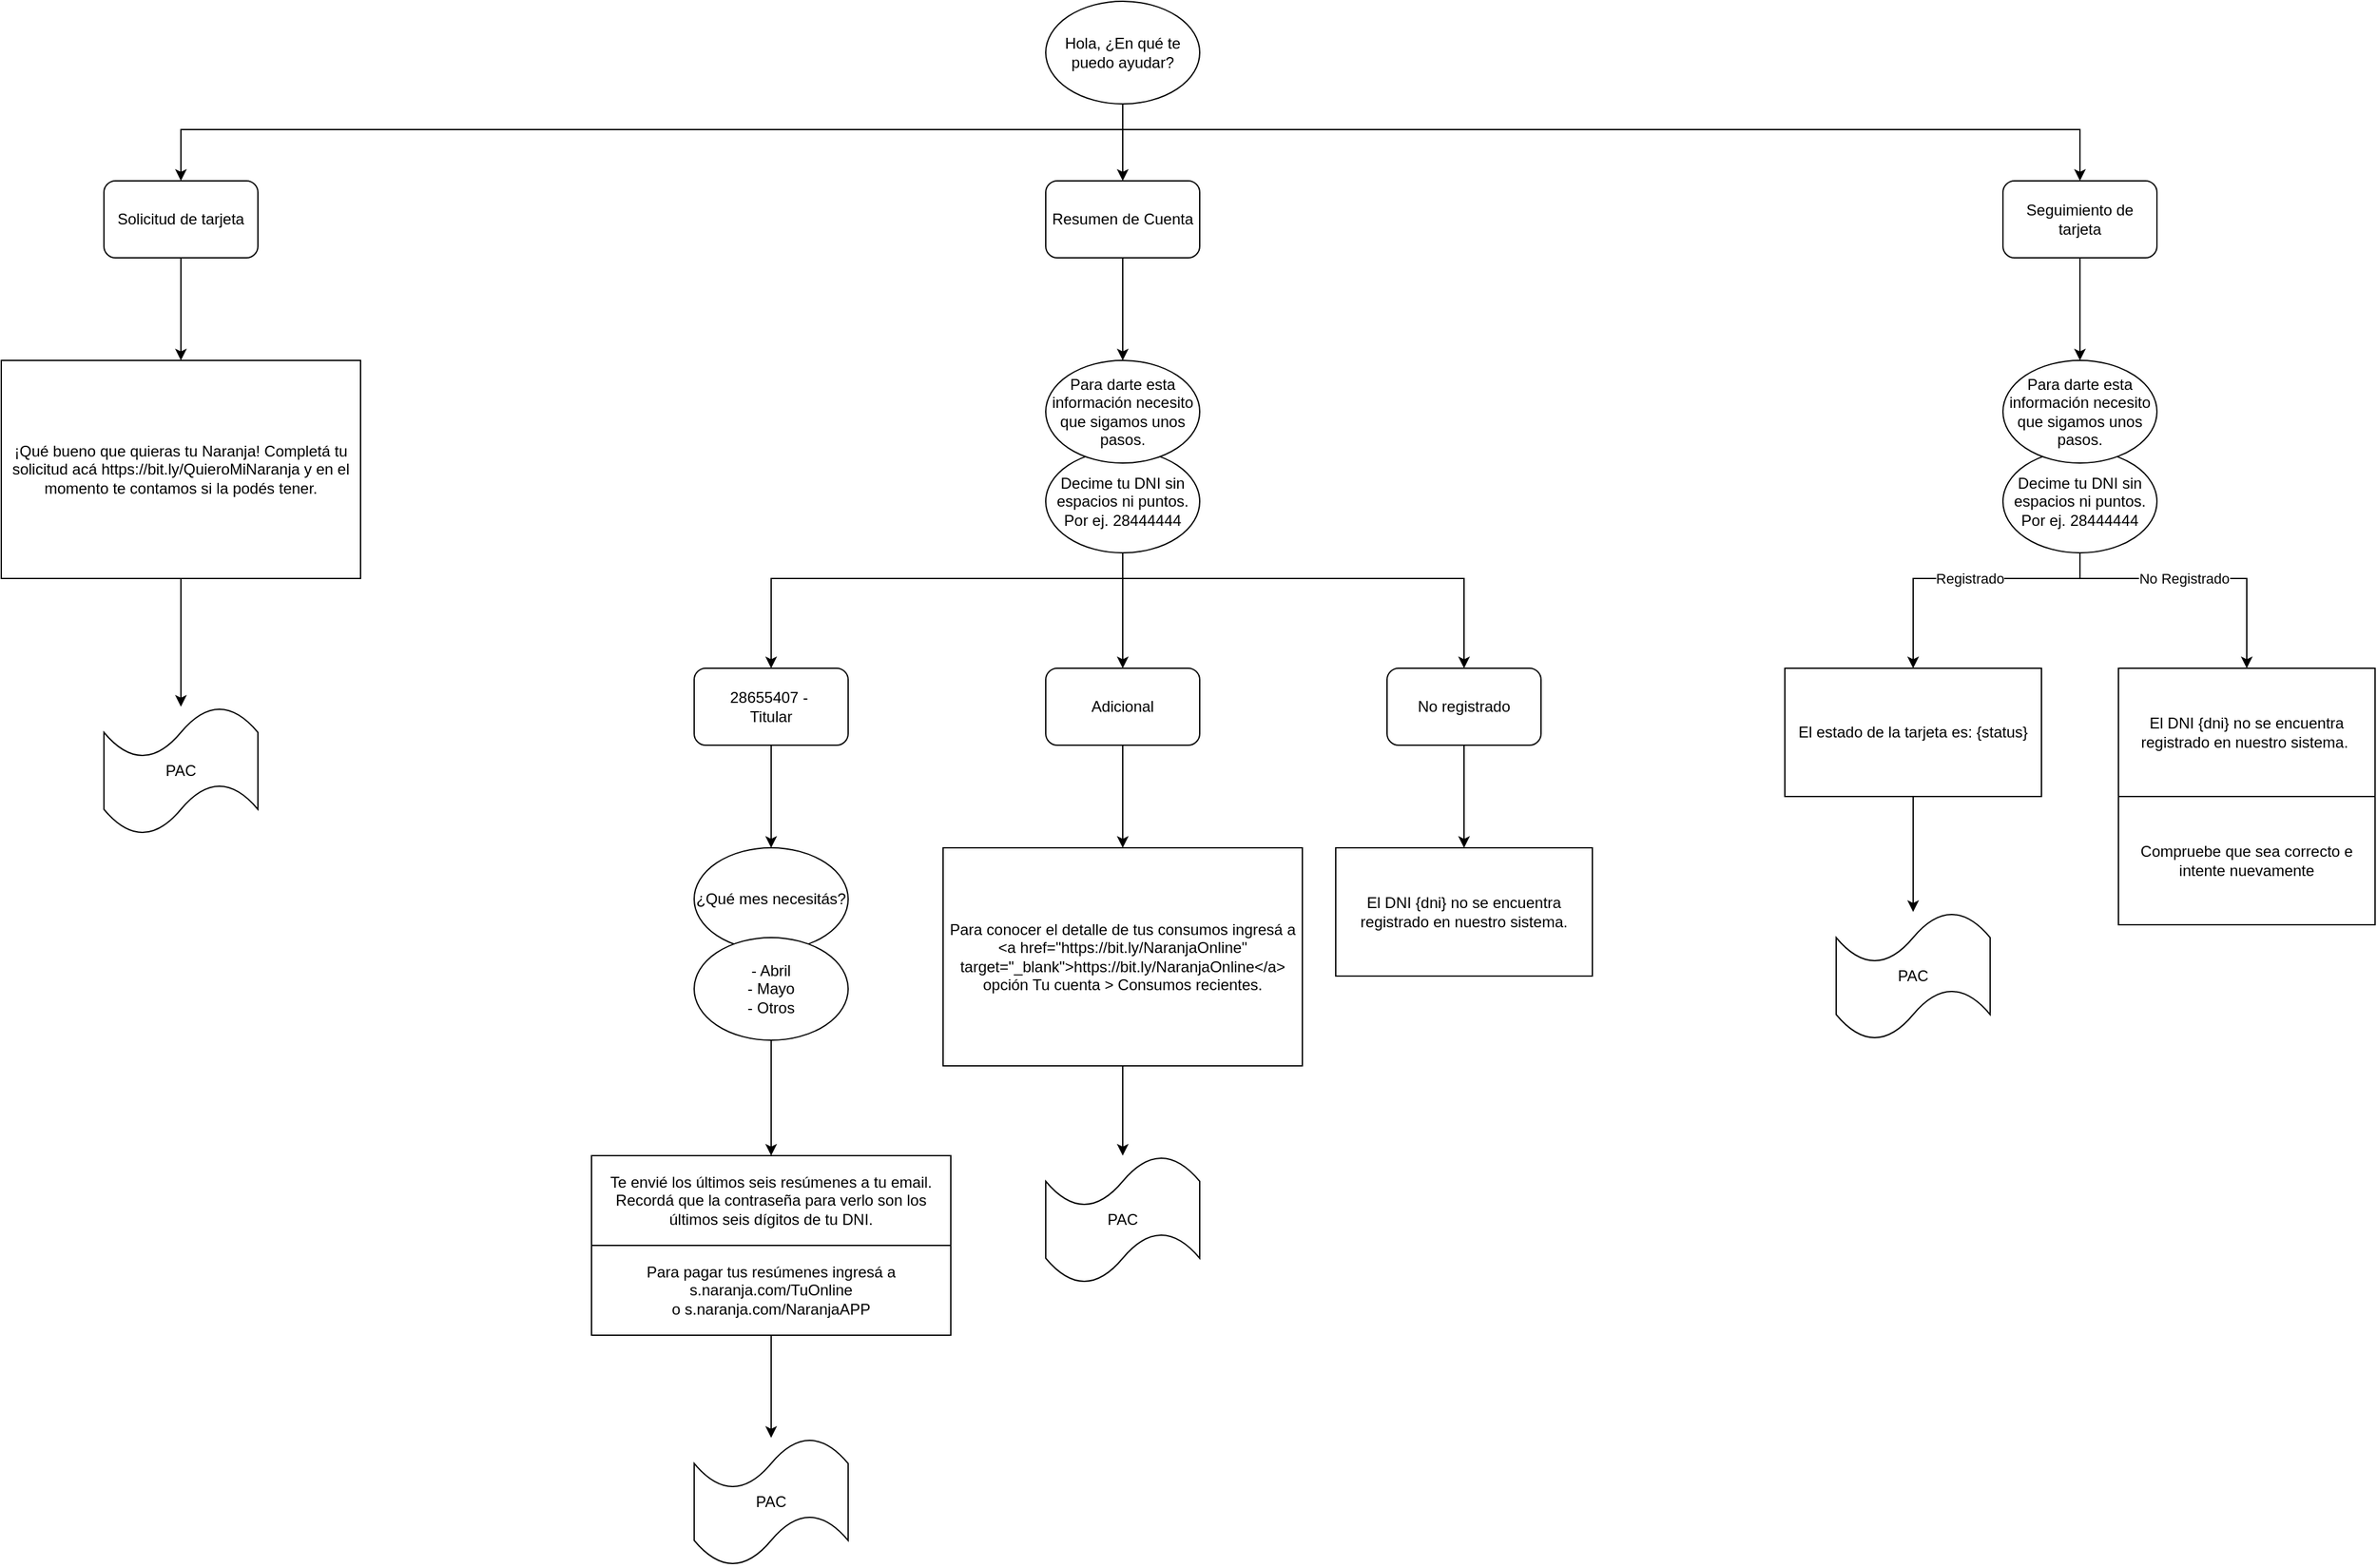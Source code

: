 <mxfile version="14.7.2" type="github">
  <diagram id="STw_41gi9h3a2NrgZt3Z" name="Intenciones">
    <mxGraphModel dx="2249" dy="833" grid="1" gridSize="10" guides="1" tooltips="1" connect="1" arrows="1" fold="1" page="1" pageScale="1" pageWidth="827" pageHeight="1169" math="0" shadow="0">
      <root>
        <mxCell id="0" />
        <mxCell id="1" parent="0" />
        <mxCell id="y1B0KtI4p2Kf77Tuc4uG-5" value="" style="edgeStyle=orthogonalEdgeStyle;rounded=0;orthogonalLoop=1;jettySize=auto;html=1;" parent="1" source="pdaAdz_XjBSu1e7UFX2R-1" target="y1B0KtI4p2Kf77Tuc4uG-1" edge="1">
          <mxGeometry relative="1" as="geometry" />
        </mxCell>
        <mxCell id="y1B0KtI4p2Kf77Tuc4uG-39" style="edgeStyle=orthogonalEdgeStyle;rounded=0;orthogonalLoop=1;jettySize=auto;html=1;entryX=0.5;entryY=0;entryDx=0;entryDy=0;" parent="1" source="pdaAdz_XjBSu1e7UFX2R-1" target="y1B0KtI4p2Kf77Tuc4uG-38" edge="1">
          <mxGeometry relative="1" as="geometry">
            <Array as="points">
              <mxPoint x="414" y="140" />
              <mxPoint x="1160" y="140" />
              <mxPoint x="1160" y="180" />
            </Array>
          </mxGeometry>
        </mxCell>
        <mxCell id="JrEHm9Qh_ha4KLBkT9_c-2" style="edgeStyle=orthogonalEdgeStyle;rounded=0;orthogonalLoop=1;jettySize=auto;html=1;" edge="1" parent="1" source="pdaAdz_XjBSu1e7UFX2R-1" target="JrEHm9Qh_ha4KLBkT9_c-1">
          <mxGeometry relative="1" as="geometry">
            <Array as="points">
              <mxPoint x="414" y="140" />
              <mxPoint x="-320" y="140" />
            </Array>
          </mxGeometry>
        </mxCell>
        <mxCell id="pdaAdz_XjBSu1e7UFX2R-1" value="Hola, ¿En qué te puedo ayudar?" style="ellipse;whiteSpace=wrap;html=1;" parent="1" vertex="1">
          <mxGeometry x="354" y="40" width="120" height="80" as="geometry" />
        </mxCell>
        <mxCell id="y1B0KtI4p2Kf77Tuc4uG-6" value="" style="edgeStyle=orthogonalEdgeStyle;rounded=0;orthogonalLoop=1;jettySize=auto;html=1;" parent="1" source="y1B0KtI4p2Kf77Tuc4uG-1" target="y1B0KtI4p2Kf77Tuc4uG-4" edge="1">
          <mxGeometry relative="1" as="geometry" />
        </mxCell>
        <mxCell id="y1B0KtI4p2Kf77Tuc4uG-1" value="Resumen de Cuenta" style="rounded=1;whiteSpace=wrap;html=1;" parent="1" vertex="1">
          <mxGeometry x="354" y="180" width="120" height="60" as="geometry" />
        </mxCell>
        <mxCell id="y1B0KtI4p2Kf77Tuc4uG-8" style="edgeStyle=orthogonalEdgeStyle;rounded=0;orthogonalLoop=1;jettySize=auto;html=1;entryX=0.5;entryY=0;entryDx=0;entryDy=0;" parent="1" source="y1B0KtI4p2Kf77Tuc4uG-3" target="y1B0KtI4p2Kf77Tuc4uG-7" edge="1">
          <mxGeometry relative="1" as="geometry">
            <Array as="points">
              <mxPoint x="414" y="490" />
              <mxPoint x="140" y="490" />
            </Array>
          </mxGeometry>
        </mxCell>
        <mxCell id="y1B0KtI4p2Kf77Tuc4uG-10" style="edgeStyle=orthogonalEdgeStyle;rounded=0;orthogonalLoop=1;jettySize=auto;html=1;" parent="1" source="y1B0KtI4p2Kf77Tuc4uG-3" target="y1B0KtI4p2Kf77Tuc4uG-9" edge="1">
          <mxGeometry relative="1" as="geometry" />
        </mxCell>
        <mxCell id="y1B0KtI4p2Kf77Tuc4uG-13" style="edgeStyle=orthogonalEdgeStyle;rounded=0;orthogonalLoop=1;jettySize=auto;html=1;" parent="1" source="y1B0KtI4p2Kf77Tuc4uG-3" target="y1B0KtI4p2Kf77Tuc4uG-11" edge="1">
          <mxGeometry relative="1" as="geometry">
            <Array as="points">
              <mxPoint x="414" y="490" />
              <mxPoint x="680" y="490" />
            </Array>
          </mxGeometry>
        </mxCell>
        <mxCell id="y1B0KtI4p2Kf77Tuc4uG-3" value="&lt;div&gt;Decime tu DNI sin espacios ni puntos. Por ej. 28444444&lt;/div&gt;" style="ellipse;whiteSpace=wrap;html=1;" parent="1" vertex="1">
          <mxGeometry x="354" y="390" width="120" height="80" as="geometry" />
        </mxCell>
        <mxCell id="y1B0KtI4p2Kf77Tuc4uG-4" value="&lt;div&gt;Para darte esta información necesito que sigamos unos pasos.&lt;/div&gt;" style="ellipse;whiteSpace=wrap;html=1;" parent="1" vertex="1">
          <mxGeometry x="354" y="320" width="120" height="80" as="geometry" />
        </mxCell>
        <mxCell id="y1B0KtI4p2Kf77Tuc4uG-26" value="" style="edgeStyle=orthogonalEdgeStyle;rounded=0;orthogonalLoop=1;jettySize=auto;html=1;" parent="1" source="y1B0KtI4p2Kf77Tuc4uG-7" target="y1B0KtI4p2Kf77Tuc4uG-25" edge="1">
          <mxGeometry relative="1" as="geometry" />
        </mxCell>
        <mxCell id="y1B0KtI4p2Kf77Tuc4uG-7" value="28655407 -&amp;nbsp;&lt;br&gt;Titular" style="rounded=1;whiteSpace=wrap;html=1;" parent="1" vertex="1">
          <mxGeometry x="80" y="560" width="120" height="60" as="geometry" />
        </mxCell>
        <mxCell id="y1B0KtI4p2Kf77Tuc4uG-23" value="" style="edgeStyle=orthogonalEdgeStyle;rounded=0;orthogonalLoop=1;jettySize=auto;html=1;" parent="1" source="y1B0KtI4p2Kf77Tuc4uG-9" target="y1B0KtI4p2Kf77Tuc4uG-20" edge="1">
          <mxGeometry relative="1" as="geometry" />
        </mxCell>
        <mxCell id="y1B0KtI4p2Kf77Tuc4uG-9" value="Adicional" style="rounded=1;whiteSpace=wrap;html=1;" parent="1" vertex="1">
          <mxGeometry x="354" y="560" width="120" height="60" as="geometry" />
        </mxCell>
        <mxCell id="y1B0KtI4p2Kf77Tuc4uG-35" value="" style="edgeStyle=orthogonalEdgeStyle;rounded=0;orthogonalLoop=1;jettySize=auto;html=1;" parent="1" source="y1B0KtI4p2Kf77Tuc4uG-11" target="y1B0KtI4p2Kf77Tuc4uG-34" edge="1">
          <mxGeometry relative="1" as="geometry" />
        </mxCell>
        <mxCell id="y1B0KtI4p2Kf77Tuc4uG-11" value="No registrado" style="rounded=1;whiteSpace=wrap;html=1;" parent="1" vertex="1">
          <mxGeometry x="620" y="560" width="120" height="60" as="geometry" />
        </mxCell>
        <mxCell id="y1B0KtI4p2Kf77Tuc4uG-37" value="" style="edgeStyle=orthogonalEdgeStyle;rounded=0;orthogonalLoop=1;jettySize=auto;html=1;" parent="1" source="y1B0KtI4p2Kf77Tuc4uG-20" target="y1B0KtI4p2Kf77Tuc4uG-36" edge="1">
          <mxGeometry relative="1" as="geometry" />
        </mxCell>
        <mxCell id="y1B0KtI4p2Kf77Tuc4uG-20" value="Para conocer el detalle de tus consumos ingresá a &amp;lt;a href=&quot;https://bit.ly/NaranjaOnline&quot; target=&quot;_blank&quot;&amp;gt;https://bit.ly/NaranjaOnline&amp;lt;/a&amp;gt; opción Tu cuenta &amp;gt; Consumos recientes." style="whiteSpace=wrap;html=1;align=center;verticalAlign=middle;" parent="1" vertex="1">
          <mxGeometry x="274" y="700" width="280" height="170" as="geometry" />
        </mxCell>
        <mxCell id="y1B0KtI4p2Kf77Tuc4uG-25" value="&lt;div&gt;¿Qué mes necesitás?&lt;/div&gt;" style="ellipse;whiteSpace=wrap;html=1;" parent="1" vertex="1">
          <mxGeometry x="80" y="700" width="120" height="80" as="geometry" />
        </mxCell>
        <mxCell id="y1B0KtI4p2Kf77Tuc4uG-29" value="" style="edgeStyle=orthogonalEdgeStyle;rounded=0;orthogonalLoop=1;jettySize=auto;html=1;" parent="1" source="y1B0KtI4p2Kf77Tuc4uG-27" target="y1B0KtI4p2Kf77Tuc4uG-28" edge="1">
          <mxGeometry relative="1" as="geometry" />
        </mxCell>
        <mxCell id="y1B0KtI4p2Kf77Tuc4uG-27" value="&lt;div&gt;- Abril&lt;/div&gt;&lt;div&gt;- Mayo&lt;/div&gt;&lt;div&gt;- Otros&lt;/div&gt;" style="ellipse;whiteSpace=wrap;html=1;" parent="1" vertex="1">
          <mxGeometry x="80" y="770" width="120" height="80" as="geometry" />
        </mxCell>
        <mxCell id="y1B0KtI4p2Kf77Tuc4uG-31" value="" style="edgeStyle=orthogonalEdgeStyle;rounded=0;orthogonalLoop=1;jettySize=auto;html=1;" parent="1" source="y1B0KtI4p2Kf77Tuc4uG-28" target="y1B0KtI4p2Kf77Tuc4uG-30" edge="1">
          <mxGeometry relative="1" as="geometry" />
        </mxCell>
        <mxCell id="y1B0KtI4p2Kf77Tuc4uG-28" value="Te envié los últimos seis resúmenes a tu email. Recordá que la contraseña para verlo son los últimos seis dígitos de tu DNI." style="whiteSpace=wrap;html=1;align=center;verticalAlign=middle;" parent="1" vertex="1">
          <mxGeometry y="940" width="280" height="70" as="geometry" />
        </mxCell>
        <mxCell id="y1B0KtI4p2Kf77Tuc4uG-33" value="" style="edgeStyle=orthogonalEdgeStyle;rounded=0;orthogonalLoop=1;jettySize=auto;html=1;" parent="1" source="y1B0KtI4p2Kf77Tuc4uG-30" target="y1B0KtI4p2Kf77Tuc4uG-32" edge="1">
          <mxGeometry relative="1" as="geometry" />
        </mxCell>
        <mxCell id="y1B0KtI4p2Kf77Tuc4uG-30" value="&lt;div&gt;Para pagar tus resúmenes ingresá a s.naranja.com/TuOnline&lt;/div&gt;&lt;div&gt;o s.naranja.com/NaranjaAPP&lt;/div&gt;" style="whiteSpace=wrap;html=1;align=center;verticalAlign=middle;" parent="1" vertex="1">
          <mxGeometry y="1010" width="280" height="70" as="geometry" />
        </mxCell>
        <mxCell id="y1B0KtI4p2Kf77Tuc4uG-32" value="PAC" style="shape=tape;whiteSpace=wrap;html=1;align=center;verticalAlign=middle;" parent="1" vertex="1">
          <mxGeometry x="80" y="1160" width="120" height="100" as="geometry" />
        </mxCell>
        <mxCell id="y1B0KtI4p2Kf77Tuc4uG-34" value="El DNI {dni} no se encuentra registrado en nuestro sistema." style="whiteSpace=wrap;html=1;align=center;verticalAlign=middle;" parent="1" vertex="1">
          <mxGeometry x="580" y="700" width="200" height="100" as="geometry" />
        </mxCell>
        <mxCell id="y1B0KtI4p2Kf77Tuc4uG-36" value="PAC" style="shape=tape;whiteSpace=wrap;html=1;align=center;verticalAlign=middle;" parent="1" vertex="1">
          <mxGeometry x="354" y="940" width="120" height="100" as="geometry" />
        </mxCell>
        <mxCell id="y1B0KtI4p2Kf77Tuc4uG-42" value="" style="edgeStyle=orthogonalEdgeStyle;rounded=0;orthogonalLoop=1;jettySize=auto;html=1;" parent="1" source="y1B0KtI4p2Kf77Tuc4uG-38" target="y1B0KtI4p2Kf77Tuc4uG-41" edge="1">
          <mxGeometry relative="1" as="geometry" />
        </mxCell>
        <mxCell id="y1B0KtI4p2Kf77Tuc4uG-38" value="Seguimiento de tarjeta" style="rounded=1;whiteSpace=wrap;html=1;" parent="1" vertex="1">
          <mxGeometry x="1100" y="180" width="120" height="60" as="geometry" />
        </mxCell>
        <mxCell id="y1B0KtI4p2Kf77Tuc4uG-45" style="edgeStyle=orthogonalEdgeStyle;rounded=0;orthogonalLoop=1;jettySize=auto;html=1;" parent="1" source="y1B0KtI4p2Kf77Tuc4uG-40" target="y1B0KtI4p2Kf77Tuc4uG-48" edge="1">
          <mxGeometry relative="1" as="geometry">
            <mxPoint x="1040" y="560" as="targetPoint" />
            <Array as="points">
              <mxPoint x="1160" y="490" />
              <mxPoint x="1030" y="490" />
            </Array>
          </mxGeometry>
        </mxCell>
        <mxCell id="y1B0KtI4p2Kf77Tuc4uG-50" value="Registrado" style="edgeLabel;html=1;align=center;verticalAlign=middle;resizable=0;points=[];" parent="y1B0KtI4p2Kf77Tuc4uG-45" vertex="1" connectable="0">
          <mxGeometry x="0.267" relative="1" as="geometry">
            <mxPoint x="33" as="offset" />
          </mxGeometry>
        </mxCell>
        <mxCell id="y1B0KtI4p2Kf77Tuc4uG-46" style="edgeStyle=orthogonalEdgeStyle;rounded=0;orthogonalLoop=1;jettySize=auto;html=1;entryX=0.5;entryY=0;entryDx=0;entryDy=0;" parent="1" source="y1B0KtI4p2Kf77Tuc4uG-40" target="y1B0KtI4p2Kf77Tuc4uG-47" edge="1">
          <mxGeometry relative="1" as="geometry">
            <mxPoint x="1290" y="560" as="targetPoint" />
            <Array as="points">
              <mxPoint x="1160" y="490" />
              <mxPoint x="1290" y="490" />
            </Array>
          </mxGeometry>
        </mxCell>
        <mxCell id="y1B0KtI4p2Kf77Tuc4uG-49" value="No Registrado" style="edgeLabel;html=1;align=center;verticalAlign=middle;resizable=0;points=[];" parent="y1B0KtI4p2Kf77Tuc4uG-46" vertex="1" connectable="0">
          <mxGeometry x="0.173" y="4" relative="1" as="geometry">
            <mxPoint x="-28" y="4" as="offset" />
          </mxGeometry>
        </mxCell>
        <mxCell id="y1B0KtI4p2Kf77Tuc4uG-40" value="&lt;div&gt;Decime tu DNI sin espacios ni puntos. Por ej. 28444444&lt;/div&gt;" style="ellipse;whiteSpace=wrap;html=1;" parent="1" vertex="1">
          <mxGeometry x="1100" y="390" width="120" height="80" as="geometry" />
        </mxCell>
        <mxCell id="y1B0KtI4p2Kf77Tuc4uG-41" value="&lt;div&gt;Para darte esta información necesito que sigamos unos pasos.&lt;/div&gt;" style="ellipse;whiteSpace=wrap;html=1;" parent="1" vertex="1">
          <mxGeometry x="1100" y="320" width="120" height="80" as="geometry" />
        </mxCell>
        <mxCell id="y1B0KtI4p2Kf77Tuc4uG-47" value="El DNI {dni} no se encuentra registrado en nuestro sistema.&amp;nbsp;" style="whiteSpace=wrap;html=1;align=center;verticalAlign=middle;" parent="1" vertex="1">
          <mxGeometry x="1190" y="560" width="200" height="100" as="geometry" />
        </mxCell>
        <mxCell id="y1B0KtI4p2Kf77Tuc4uG-52" value="" style="edgeStyle=orthogonalEdgeStyle;rounded=0;orthogonalLoop=1;jettySize=auto;html=1;" parent="1" source="y1B0KtI4p2Kf77Tuc4uG-48" target="y1B0KtI4p2Kf77Tuc4uG-51" edge="1">
          <mxGeometry relative="1" as="geometry" />
        </mxCell>
        <mxCell id="y1B0KtI4p2Kf77Tuc4uG-48" value="El estado de la tarjeta es: {status}" style="whiteSpace=wrap;html=1;align=center;verticalAlign=middle;" parent="1" vertex="1">
          <mxGeometry x="930" y="560" width="200" height="100" as="geometry" />
        </mxCell>
        <mxCell id="y1B0KtI4p2Kf77Tuc4uG-51" value="PAC" style="shape=tape;whiteSpace=wrap;html=1;align=center;verticalAlign=middle;" parent="1" vertex="1">
          <mxGeometry x="970" y="750" width="120" height="100" as="geometry" />
        </mxCell>
        <mxCell id="y1B0KtI4p2Kf77Tuc4uG-53" value="Compruebe que sea correcto e intente nuevamente" style="whiteSpace=wrap;html=1;align=center;verticalAlign=middle;" parent="1" vertex="1">
          <mxGeometry x="1190" y="660" width="200" height="100" as="geometry" />
        </mxCell>
        <mxCell id="JrEHm9Qh_ha4KLBkT9_c-4" style="edgeStyle=orthogonalEdgeStyle;rounded=0;orthogonalLoop=1;jettySize=auto;html=1;" edge="1" parent="1" source="JrEHm9Qh_ha4KLBkT9_c-1" target="JrEHm9Qh_ha4KLBkT9_c-3">
          <mxGeometry relative="1" as="geometry" />
        </mxCell>
        <mxCell id="JrEHm9Qh_ha4KLBkT9_c-1" value="Solicitud de tarjeta" style="rounded=1;whiteSpace=wrap;html=1;" vertex="1" parent="1">
          <mxGeometry x="-380" y="180" width="120" height="60" as="geometry" />
        </mxCell>
        <mxCell id="JrEHm9Qh_ha4KLBkT9_c-6" value="" style="edgeStyle=orthogonalEdgeStyle;rounded=0;orthogonalLoop=1;jettySize=auto;html=1;" edge="1" parent="1" source="JrEHm9Qh_ha4KLBkT9_c-3" target="JrEHm9Qh_ha4KLBkT9_c-5">
          <mxGeometry relative="1" as="geometry" />
        </mxCell>
        <mxCell id="JrEHm9Qh_ha4KLBkT9_c-3" value="¡Qué bueno que quieras tu Naranja! Completá tu solicitud acá https://bit.ly/QuieroMiNaranja y en el momento te contamos si la podés tener." style="whiteSpace=wrap;html=1;align=center;verticalAlign=middle;" vertex="1" parent="1">
          <mxGeometry x="-460" y="320" width="280" height="170" as="geometry" />
        </mxCell>
        <mxCell id="JrEHm9Qh_ha4KLBkT9_c-5" value="PAC" style="shape=tape;whiteSpace=wrap;html=1;align=center;verticalAlign=middle;" vertex="1" parent="1">
          <mxGeometry x="-380" y="590" width="120" height="100" as="geometry" />
        </mxCell>
      </root>
    </mxGraphModel>
  </diagram>
</mxfile>
